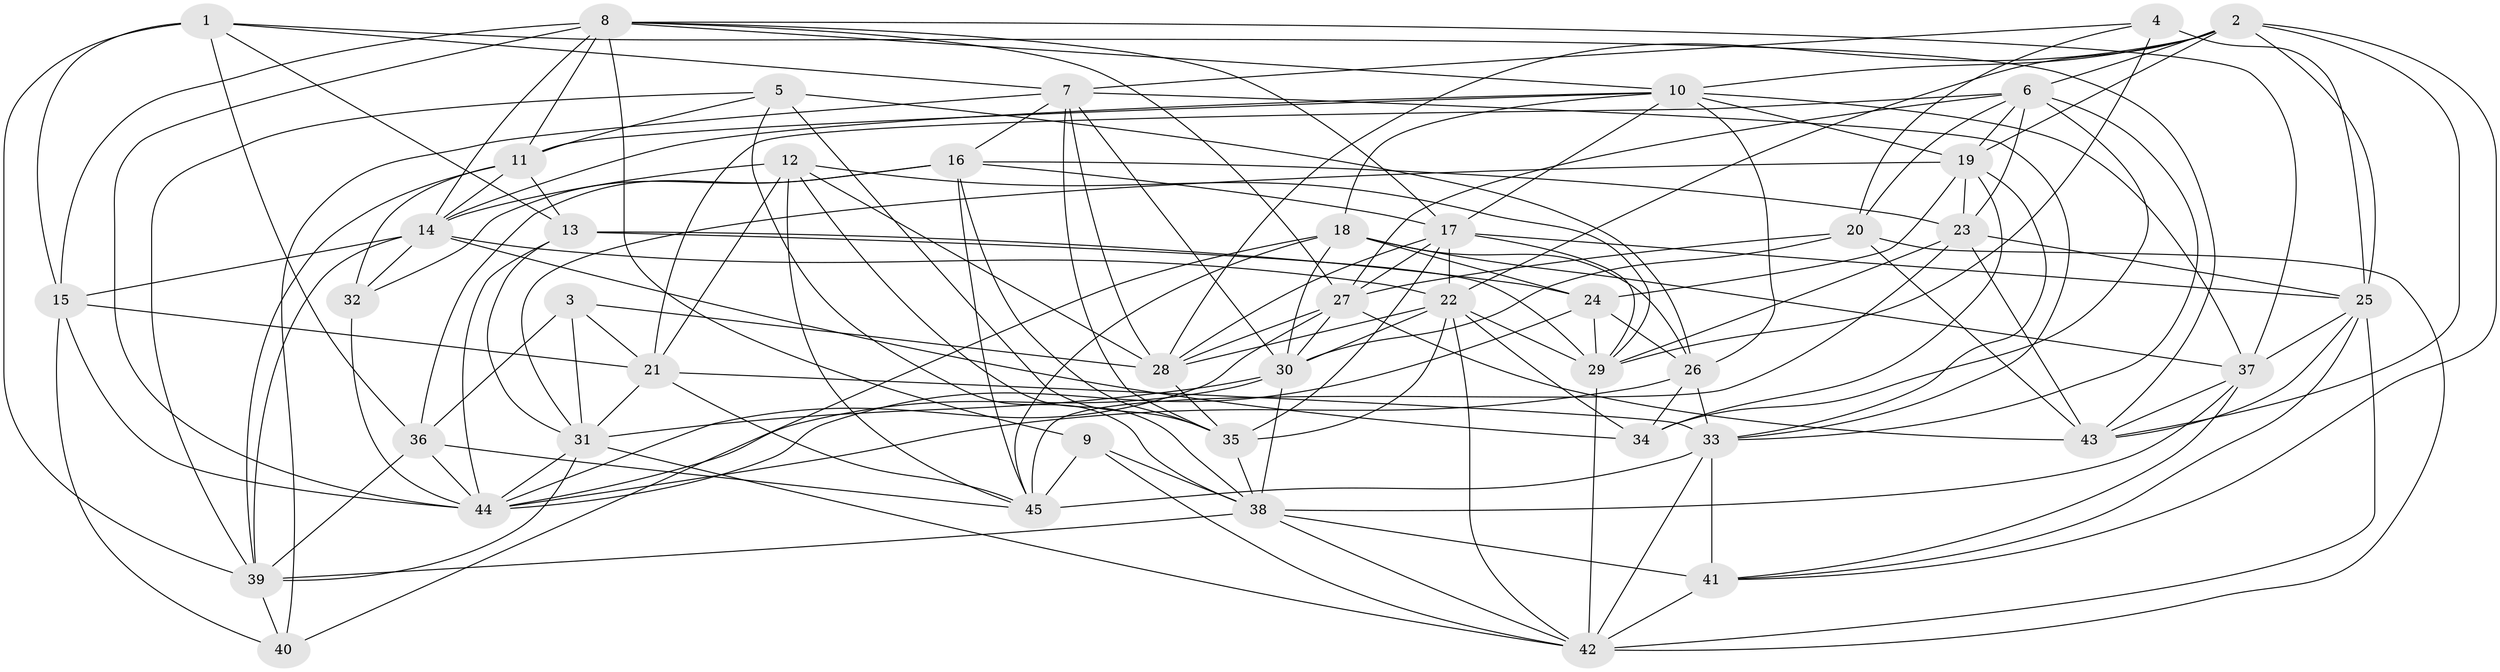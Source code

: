 // original degree distribution, {4: 1.0}
// Generated by graph-tools (version 1.1) at 2025/38/03/04/25 23:38:13]
// undirected, 45 vertices, 159 edges
graph export_dot {
  node [color=gray90,style=filled];
  1;
  2;
  3;
  4;
  5;
  6;
  7;
  8;
  9;
  10;
  11;
  12;
  13;
  14;
  15;
  16;
  17;
  18;
  19;
  20;
  21;
  22;
  23;
  24;
  25;
  26;
  27;
  28;
  29;
  30;
  31;
  32;
  33;
  34;
  35;
  36;
  37;
  38;
  39;
  40;
  41;
  42;
  43;
  44;
  45;
  1 -- 7 [weight=1.0];
  1 -- 13 [weight=1.0];
  1 -- 15 [weight=1.0];
  1 -- 36 [weight=1.0];
  1 -- 39 [weight=1.0];
  1 -- 43 [weight=1.0];
  2 -- 6 [weight=1.0];
  2 -- 10 [weight=1.0];
  2 -- 19 [weight=1.0];
  2 -- 22 [weight=1.0];
  2 -- 25 [weight=1.0];
  2 -- 28 [weight=1.0];
  2 -- 41 [weight=1.0];
  2 -- 43 [weight=1.0];
  3 -- 21 [weight=1.0];
  3 -- 28 [weight=1.0];
  3 -- 31 [weight=1.0];
  3 -- 36 [weight=1.0];
  4 -- 7 [weight=1.0];
  4 -- 20 [weight=1.0];
  4 -- 25 [weight=1.0];
  4 -- 29 [weight=1.0];
  5 -- 11 [weight=1.0];
  5 -- 26 [weight=1.0];
  5 -- 35 [weight=2.0];
  5 -- 38 [weight=1.0];
  5 -- 39 [weight=1.0];
  6 -- 19 [weight=1.0];
  6 -- 20 [weight=1.0];
  6 -- 21 [weight=1.0];
  6 -- 23 [weight=1.0];
  6 -- 27 [weight=1.0];
  6 -- 33 [weight=1.0];
  6 -- 34 [weight=1.0];
  7 -- 16 [weight=1.0];
  7 -- 28 [weight=1.0];
  7 -- 30 [weight=1.0];
  7 -- 33 [weight=1.0];
  7 -- 35 [weight=1.0];
  7 -- 40 [weight=1.0];
  8 -- 9 [weight=1.0];
  8 -- 10 [weight=1.0];
  8 -- 11 [weight=1.0];
  8 -- 14 [weight=1.0];
  8 -- 15 [weight=2.0];
  8 -- 17 [weight=1.0];
  8 -- 27 [weight=1.0];
  8 -- 37 [weight=1.0];
  8 -- 44 [weight=1.0];
  9 -- 38 [weight=1.0];
  9 -- 42 [weight=1.0];
  9 -- 45 [weight=1.0];
  10 -- 11 [weight=1.0];
  10 -- 14 [weight=1.0];
  10 -- 17 [weight=1.0];
  10 -- 18 [weight=1.0];
  10 -- 19 [weight=1.0];
  10 -- 26 [weight=2.0];
  10 -- 37 [weight=1.0];
  11 -- 13 [weight=1.0];
  11 -- 14 [weight=1.0];
  11 -- 32 [weight=2.0];
  11 -- 39 [weight=1.0];
  12 -- 14 [weight=1.0];
  12 -- 21 [weight=1.0];
  12 -- 28 [weight=1.0];
  12 -- 29 [weight=1.0];
  12 -- 38 [weight=1.0];
  12 -- 45 [weight=1.0];
  13 -- 24 [weight=3.0];
  13 -- 29 [weight=1.0];
  13 -- 31 [weight=1.0];
  13 -- 44 [weight=1.0];
  14 -- 15 [weight=1.0];
  14 -- 22 [weight=1.0];
  14 -- 32 [weight=1.0];
  14 -- 34 [weight=2.0];
  14 -- 39 [weight=1.0];
  15 -- 21 [weight=2.0];
  15 -- 40 [weight=1.0];
  15 -- 44 [weight=1.0];
  16 -- 17 [weight=1.0];
  16 -- 23 [weight=2.0];
  16 -- 32 [weight=2.0];
  16 -- 35 [weight=1.0];
  16 -- 36 [weight=1.0];
  16 -- 45 [weight=2.0];
  17 -- 22 [weight=2.0];
  17 -- 25 [weight=1.0];
  17 -- 27 [weight=1.0];
  17 -- 28 [weight=1.0];
  17 -- 29 [weight=1.0];
  17 -- 35 [weight=1.0];
  18 -- 24 [weight=1.0];
  18 -- 26 [weight=1.0];
  18 -- 30 [weight=1.0];
  18 -- 37 [weight=2.0];
  18 -- 40 [weight=1.0];
  18 -- 45 [weight=1.0];
  19 -- 23 [weight=2.0];
  19 -- 24 [weight=2.0];
  19 -- 31 [weight=1.0];
  19 -- 33 [weight=1.0];
  19 -- 34 [weight=1.0];
  20 -- 27 [weight=1.0];
  20 -- 30 [weight=2.0];
  20 -- 42 [weight=1.0];
  20 -- 43 [weight=2.0];
  21 -- 31 [weight=1.0];
  21 -- 33 [weight=1.0];
  21 -- 45 [weight=1.0];
  22 -- 28 [weight=1.0];
  22 -- 29 [weight=1.0];
  22 -- 30 [weight=1.0];
  22 -- 34 [weight=1.0];
  22 -- 35 [weight=1.0];
  22 -- 42 [weight=1.0];
  23 -- 25 [weight=1.0];
  23 -- 29 [weight=1.0];
  23 -- 43 [weight=2.0];
  23 -- 45 [weight=1.0];
  24 -- 26 [weight=1.0];
  24 -- 29 [weight=2.0];
  24 -- 44 [weight=1.0];
  25 -- 37 [weight=1.0];
  25 -- 41 [weight=1.0];
  25 -- 42 [weight=1.0];
  25 -- 43 [weight=1.0];
  26 -- 33 [weight=1.0];
  26 -- 34 [weight=1.0];
  26 -- 44 [weight=1.0];
  27 -- 28 [weight=1.0];
  27 -- 30 [weight=2.0];
  27 -- 43 [weight=2.0];
  27 -- 44 [weight=1.0];
  28 -- 35 [weight=1.0];
  29 -- 42 [weight=2.0];
  30 -- 31 [weight=1.0];
  30 -- 38 [weight=1.0];
  30 -- 44 [weight=1.0];
  31 -- 39 [weight=1.0];
  31 -- 42 [weight=1.0];
  31 -- 44 [weight=1.0];
  32 -- 44 [weight=1.0];
  33 -- 41 [weight=2.0];
  33 -- 42 [weight=1.0];
  33 -- 45 [weight=2.0];
  35 -- 38 [weight=1.0];
  36 -- 39 [weight=1.0];
  36 -- 44 [weight=1.0];
  36 -- 45 [weight=1.0];
  37 -- 38 [weight=1.0];
  37 -- 41 [weight=1.0];
  37 -- 43 [weight=1.0];
  38 -- 39 [weight=1.0];
  38 -- 41 [weight=2.0];
  38 -- 42 [weight=1.0];
  39 -- 40 [weight=1.0];
  41 -- 42 [weight=1.0];
}

